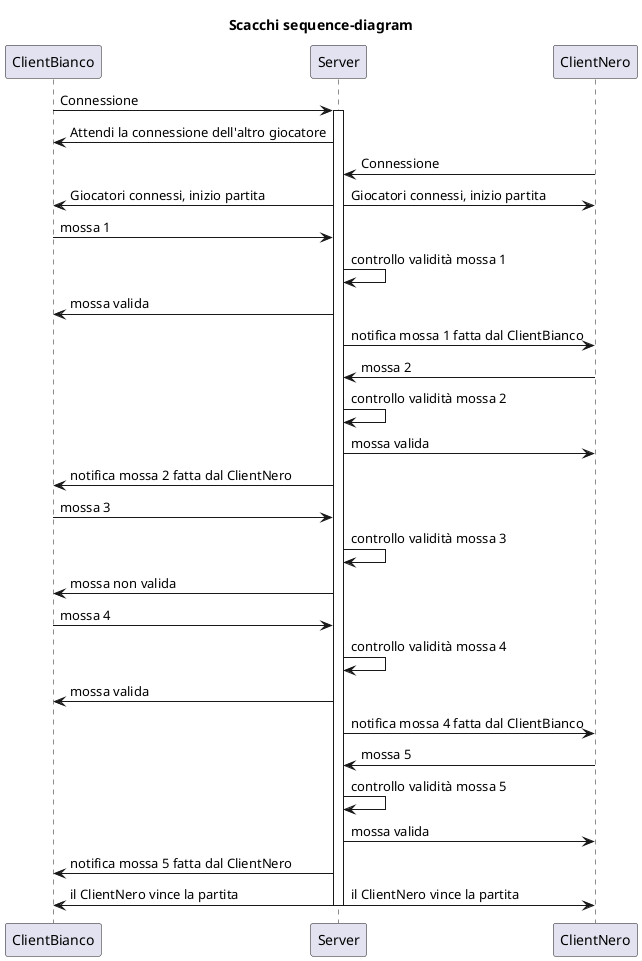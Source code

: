 @startuml sequence_diagram
!pragma teoz true

title Scacchi sequence-diagram

participant ClientBianco as CB
participant Server as S
participant ClientNero as CN

'connessione tra client bianco e server
CB -> S: Connessione
activate S
S -> CB: Attendi la connessione dell'altro giocatore

'connessione tra cliente nero e server
CN -> S: Connessione
S -> CB: Giocatori connessi, inizio partita 
&S -> CN: Giocatori connessi, inizio partita

'bianco muove la prima mossa ed è valida
CB -> S: mossa 1
S -> S: controllo validità mossa 1
S -> CB: mossa valida
S -> CN: notifica mossa 1 fatta dal ClientBianco

'nero muove la seconda mossa ed è valida
CN -> S: mossa 2
S -> S: controllo validità mossa 2
S -> CN: mossa valida
S -> CB: notifica mossa 2 fatta dal ClientNero

'bianco muove la terza mossa ma non è valida, quindi invia la quarta che sarà valida
CB -> S: mossa 3
S -> S: controllo validità mossa 3
S -> CB: mossa non valida
CB -> S: mossa 4
S -> S: controllo validità mossa 4
S -> CB: mossa valida
S -> CN: notifica mossa 4 fatta dal ClientBianco

'nero muove la quinta mossa ed è valida
CN -> S: mossa 5
S -> S: controllo validità mossa 5
S -> CN: mossa valida
S -> CB: notifica mossa 5 fatta dal ClientNero


'il nero vince la partita
S -> CB: il ClientNero vince la partita
&S -> CN: il ClientNero vince la partita
deactivate S

@enduml